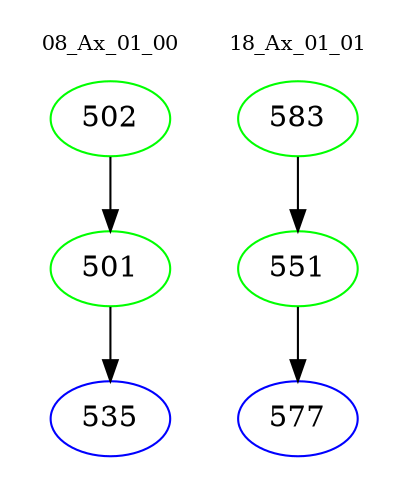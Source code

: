 digraph{
subgraph cluster_0 {
color = white
label = "08_Ax_01_00";
fontsize=10;
T0_502 [label="502", color="green"]
T0_502 -> T0_501 [color="black"]
T0_501 [label="501", color="green"]
T0_501 -> T0_535 [color="black"]
T0_535 [label="535", color="blue"]
}
subgraph cluster_1 {
color = white
label = "18_Ax_01_01";
fontsize=10;
T1_583 [label="583", color="green"]
T1_583 -> T1_551 [color="black"]
T1_551 [label="551", color="green"]
T1_551 -> T1_577 [color="black"]
T1_577 [label="577", color="blue"]
}
}
